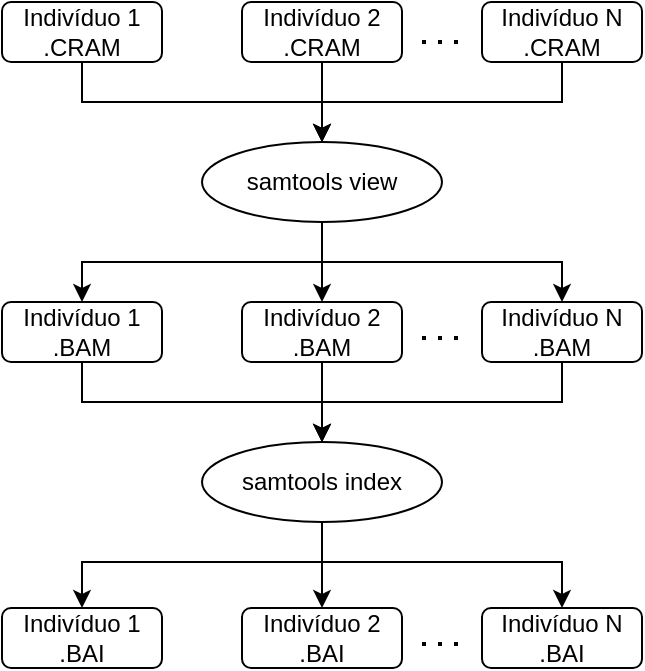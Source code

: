 <mxfile version="15.2.9" type="device"><diagram id="g3zmeLBnerSw6ry33oB4" name="Page-1"><mxGraphModel dx="795" dy="436" grid="1" gridSize="10" guides="1" tooltips="1" connect="1" arrows="1" fold="1" page="1" pageScale="1" pageWidth="827" pageHeight="1169" math="0" shadow="0"><root><mxCell id="0"/><mxCell id="1" parent="0"/><mxCell id="Q309riQPXtCF5QkSD2zO-12" style="edgeStyle=orthogonalEdgeStyle;rounded=0;orthogonalLoop=1;jettySize=auto;html=1;entryX=0.5;entryY=0;entryDx=0;entryDy=0;" edge="1" parent="1" source="Q309riQPXtCF5QkSD2zO-1" target="Q309riQPXtCF5QkSD2zO-6"><mxGeometry relative="1" as="geometry"><Array as="points"><mxPoint x="270" y="150"/><mxPoint x="390" y="150"/></Array></mxGeometry></mxCell><mxCell id="Q309riQPXtCF5QkSD2zO-1" value="Indivíduo 1&lt;br&gt;.CRAM" style="rounded=1;whiteSpace=wrap;html=1;" vertex="1" parent="1"><mxGeometry x="230" y="100" width="80" height="30" as="geometry"/></mxCell><mxCell id="Q309riQPXtCF5QkSD2zO-13" style="edgeStyle=orthogonalEdgeStyle;rounded=0;orthogonalLoop=1;jettySize=auto;html=1;entryX=0.5;entryY=0;entryDx=0;entryDy=0;" edge="1" parent="1" source="Q309riQPXtCF5QkSD2zO-2" target="Q309riQPXtCF5QkSD2zO-6"><mxGeometry relative="1" as="geometry"/></mxCell><mxCell id="Q309riQPXtCF5QkSD2zO-2" value="Indivíduo 2&lt;br&gt;.CRAM" style="rounded=1;whiteSpace=wrap;html=1;" vertex="1" parent="1"><mxGeometry x="350" y="100" width="80" height="30" as="geometry"/></mxCell><mxCell id="Q309riQPXtCF5QkSD2zO-3" value="" style="endArrow=none;dashed=1;html=1;dashPattern=1 3;strokeWidth=2;" edge="1" parent="1"><mxGeometry width="50" height="50" relative="1" as="geometry"><mxPoint x="440" y="120" as="sourcePoint"/><mxPoint x="460" y="120" as="targetPoint"/></mxGeometry></mxCell><mxCell id="Q309riQPXtCF5QkSD2zO-14" style="edgeStyle=orthogonalEdgeStyle;rounded=0;orthogonalLoop=1;jettySize=auto;html=1;entryX=0.5;entryY=0;entryDx=0;entryDy=0;" edge="1" parent="1" source="Q309riQPXtCF5QkSD2zO-4" target="Q309riQPXtCF5QkSD2zO-6"><mxGeometry relative="1" as="geometry"><Array as="points"><mxPoint x="510" y="150"/><mxPoint x="390" y="150"/></Array></mxGeometry></mxCell><mxCell id="Q309riQPXtCF5QkSD2zO-4" value="Indivíduo N&lt;br&gt;.CRAM" style="rounded=1;whiteSpace=wrap;html=1;" vertex="1" parent="1"><mxGeometry x="470" y="100" width="80" height="30" as="geometry"/></mxCell><mxCell id="Q309riQPXtCF5QkSD2zO-23" style="edgeStyle=orthogonalEdgeStyle;rounded=0;orthogonalLoop=1;jettySize=auto;html=1;entryX=0.5;entryY=0;entryDx=0;entryDy=0;" edge="1" parent="1" source="Q309riQPXtCF5QkSD2zO-6" target="Q309riQPXtCF5QkSD2zO-19"><mxGeometry relative="1" as="geometry"><Array as="points"><mxPoint x="390" y="230"/><mxPoint x="270" y="230"/></Array></mxGeometry></mxCell><mxCell id="Q309riQPXtCF5QkSD2zO-24" style="edgeStyle=orthogonalEdgeStyle;rounded=0;orthogonalLoop=1;jettySize=auto;html=1;" edge="1" parent="1" source="Q309riQPXtCF5QkSD2zO-6" target="Q309riQPXtCF5QkSD2zO-20"><mxGeometry relative="1" as="geometry"/></mxCell><mxCell id="Q309riQPXtCF5QkSD2zO-25" style="edgeStyle=orthogonalEdgeStyle;rounded=0;orthogonalLoop=1;jettySize=auto;html=1;entryX=0.5;entryY=0;entryDx=0;entryDy=0;" edge="1" parent="1" source="Q309riQPXtCF5QkSD2zO-6" target="Q309riQPXtCF5QkSD2zO-22"><mxGeometry relative="1" as="geometry"><Array as="points"><mxPoint x="390" y="230"/><mxPoint x="510" y="230"/></Array></mxGeometry></mxCell><mxCell id="Q309riQPXtCF5QkSD2zO-6" value="samtools view" style="ellipse;whiteSpace=wrap;html=1;" vertex="1" parent="1"><mxGeometry x="330" y="170" width="120" height="40" as="geometry"/></mxCell><mxCell id="Q309riQPXtCF5QkSD2zO-27" style="edgeStyle=orthogonalEdgeStyle;rounded=0;orthogonalLoop=1;jettySize=auto;html=1;" edge="1" parent="1" source="Q309riQPXtCF5QkSD2zO-19" target="Q309riQPXtCF5QkSD2zO-26"><mxGeometry relative="1" as="geometry"><Array as="points"><mxPoint x="270" y="300"/><mxPoint x="390" y="300"/></Array></mxGeometry></mxCell><mxCell id="Q309riQPXtCF5QkSD2zO-19" value="Indivíduo 1&lt;br&gt;.BAM" style="rounded=1;whiteSpace=wrap;html=1;" vertex="1" parent="1"><mxGeometry x="230" y="250" width="80" height="30" as="geometry"/></mxCell><mxCell id="Q309riQPXtCF5QkSD2zO-28" style="edgeStyle=orthogonalEdgeStyle;rounded=0;orthogonalLoop=1;jettySize=auto;html=1;entryX=0.5;entryY=0;entryDx=0;entryDy=0;" edge="1" parent="1" source="Q309riQPXtCF5QkSD2zO-20" target="Q309riQPXtCF5QkSD2zO-26"><mxGeometry relative="1" as="geometry"/></mxCell><mxCell id="Q309riQPXtCF5QkSD2zO-20" value="Indivíduo 2&lt;br&gt;.BAM" style="rounded=1;whiteSpace=wrap;html=1;" vertex="1" parent="1"><mxGeometry x="350" y="250" width="80" height="30" as="geometry"/></mxCell><mxCell id="Q309riQPXtCF5QkSD2zO-21" value="" style="endArrow=none;dashed=1;html=1;dashPattern=1 3;strokeWidth=2;" edge="1" parent="1"><mxGeometry width="50" height="50" relative="1" as="geometry"><mxPoint x="440" y="268" as="sourcePoint"/><mxPoint x="460" y="268" as="targetPoint"/></mxGeometry></mxCell><mxCell id="Q309riQPXtCF5QkSD2zO-29" style="edgeStyle=orthogonalEdgeStyle;rounded=0;orthogonalLoop=1;jettySize=auto;html=1;entryX=0.5;entryY=0;entryDx=0;entryDy=0;" edge="1" parent="1" source="Q309riQPXtCF5QkSD2zO-22" target="Q309riQPXtCF5QkSD2zO-26"><mxGeometry relative="1" as="geometry"><Array as="points"><mxPoint x="510" y="300"/><mxPoint x="390" y="300"/></Array></mxGeometry></mxCell><mxCell id="Q309riQPXtCF5QkSD2zO-22" value="Indivíduo N&lt;br&gt;.BAM" style="rounded=1;whiteSpace=wrap;html=1;" vertex="1" parent="1"><mxGeometry x="470" y="250" width="80" height="30" as="geometry"/></mxCell><mxCell id="Q309riQPXtCF5QkSD2zO-34" style="edgeStyle=orthogonalEdgeStyle;rounded=0;orthogonalLoop=1;jettySize=auto;html=1;exitX=0.5;exitY=1;exitDx=0;exitDy=0;entryX=0.5;entryY=0;entryDx=0;entryDy=0;" edge="1" parent="1" source="Q309riQPXtCF5QkSD2zO-26" target="Q309riQPXtCF5QkSD2zO-30"><mxGeometry relative="1" as="geometry"><Array as="points"><mxPoint x="390" y="380"/><mxPoint x="270" y="380"/></Array></mxGeometry></mxCell><mxCell id="Q309riQPXtCF5QkSD2zO-35" style="edgeStyle=orthogonalEdgeStyle;rounded=0;orthogonalLoop=1;jettySize=auto;html=1;exitX=0.5;exitY=1;exitDx=0;exitDy=0;entryX=0.5;entryY=0;entryDx=0;entryDy=0;" edge="1" parent="1" source="Q309riQPXtCF5QkSD2zO-26" target="Q309riQPXtCF5QkSD2zO-31"><mxGeometry relative="1" as="geometry"/></mxCell><mxCell id="Q309riQPXtCF5QkSD2zO-36" style="edgeStyle=orthogonalEdgeStyle;rounded=0;orthogonalLoop=1;jettySize=auto;html=1;" edge="1" parent="1" source="Q309riQPXtCF5QkSD2zO-26" target="Q309riQPXtCF5QkSD2zO-33"><mxGeometry relative="1" as="geometry"><Array as="points"><mxPoint x="390" y="380"/><mxPoint x="510" y="380"/></Array></mxGeometry></mxCell><mxCell id="Q309riQPXtCF5QkSD2zO-26" value="samtools index" style="ellipse;whiteSpace=wrap;html=1;" vertex="1" parent="1"><mxGeometry x="330" y="320" width="120" height="40" as="geometry"/></mxCell><mxCell id="Q309riQPXtCF5QkSD2zO-30" value="Indivíduo 1&lt;br&gt;.BAI" style="rounded=1;whiteSpace=wrap;html=1;" vertex="1" parent="1"><mxGeometry x="230" y="403" width="80" height="30" as="geometry"/></mxCell><mxCell id="Q309riQPXtCF5QkSD2zO-31" value="Indivíduo 2&lt;br&gt;.BAI" style="rounded=1;whiteSpace=wrap;html=1;" vertex="1" parent="1"><mxGeometry x="350" y="403" width="80" height="30" as="geometry"/></mxCell><mxCell id="Q309riQPXtCF5QkSD2zO-32" value="" style="endArrow=none;dashed=1;html=1;dashPattern=1 3;strokeWidth=2;" edge="1" parent="1"><mxGeometry width="50" height="50" relative="1" as="geometry"><mxPoint x="440" y="421" as="sourcePoint"/><mxPoint x="460" y="421" as="targetPoint"/></mxGeometry></mxCell><mxCell id="Q309riQPXtCF5QkSD2zO-33" value="Indivíduo N&lt;br&gt;.BAI" style="rounded=1;whiteSpace=wrap;html=1;" vertex="1" parent="1"><mxGeometry x="470" y="403" width="80" height="30" as="geometry"/></mxCell></root></mxGraphModel></diagram></mxfile>